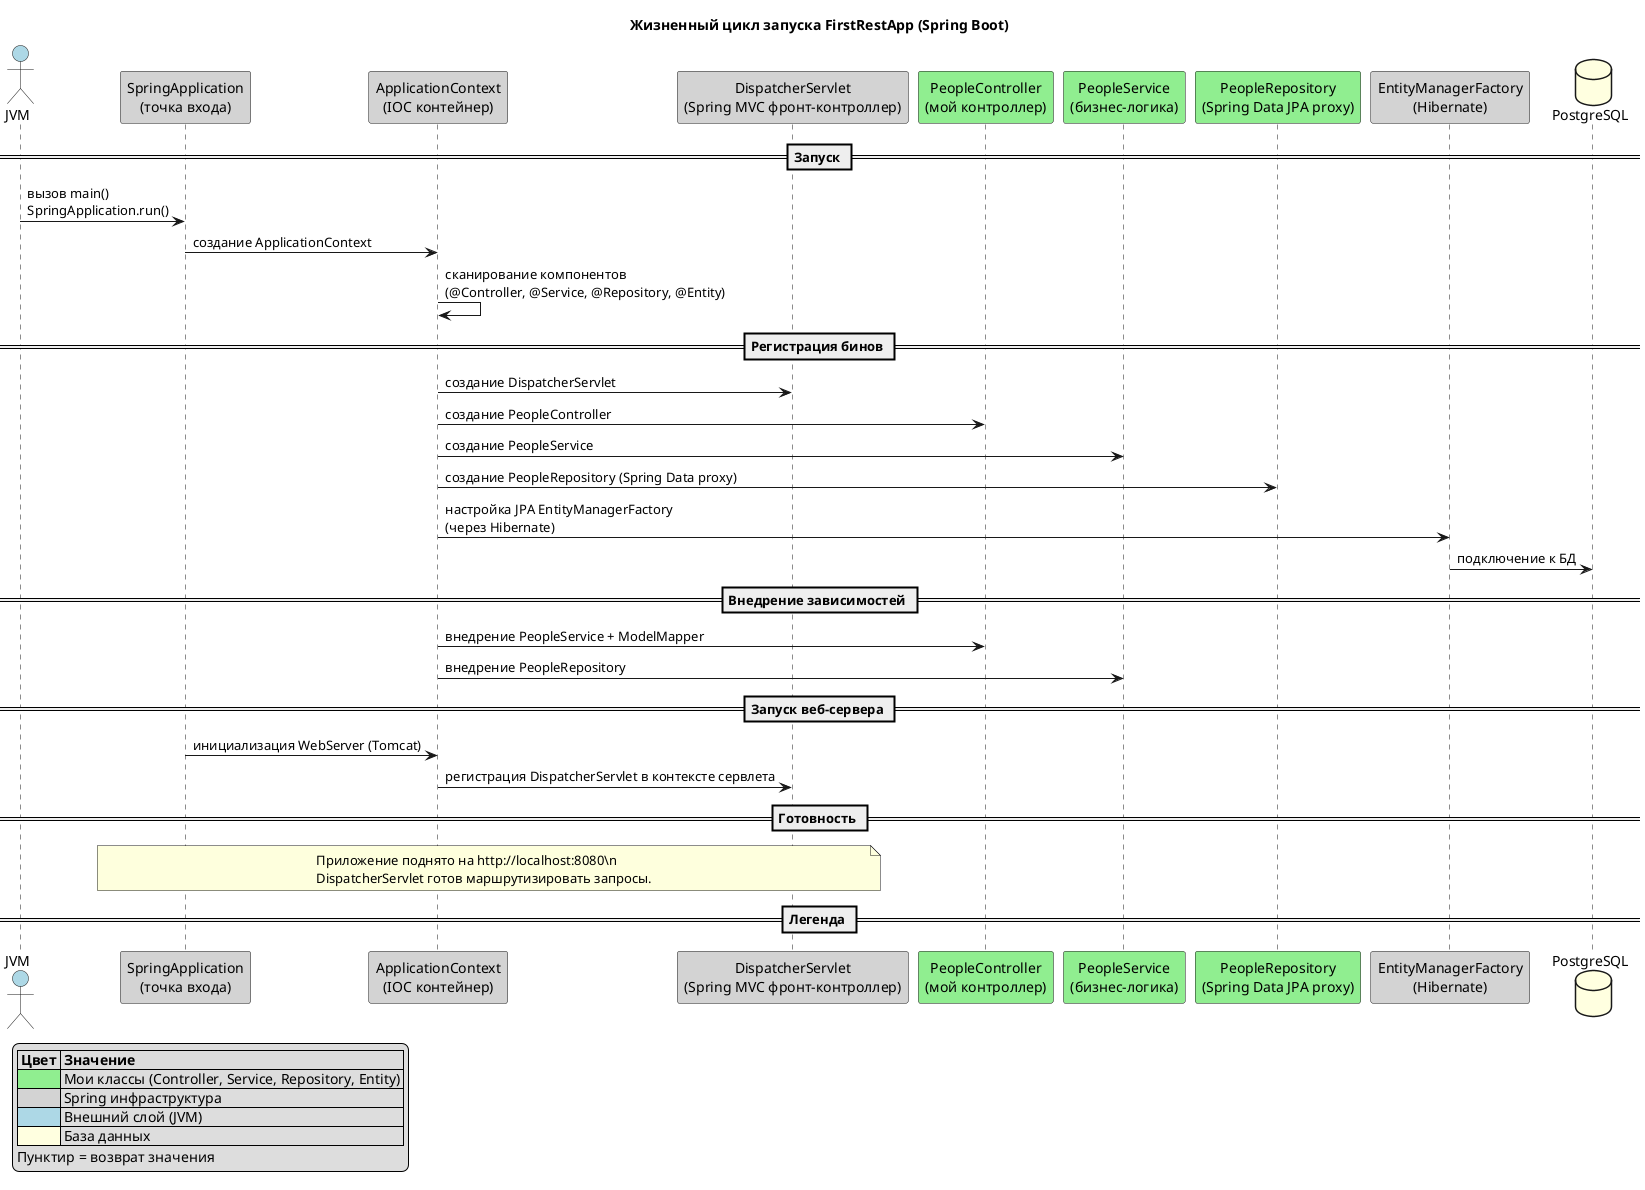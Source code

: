 @startuml
title Жизненный цикл запуска FirstRestApp (Spring Boot)

actor "JVM" as JVM #LightBlue
participant "SpringApplication\n(точка входа)" as SA #LightGray
participant "ApplicationContext\n(IOC контейнер)" as AC #LightGray
participant "DispatcherServlet\n(Spring MVC фронт-контроллер)" as DS #LightGray
participant "PeopleController\n(мой контроллер)" as PC #LightGreen
participant "PeopleService\n(бизнес-логика)" as PS #LightGreen
participant "PeopleRepository\n(Spring Data JPA proxy)" as PR #LightGreen
participant "EntityManagerFactory\n(Hibernate)" as EMF #LightGray
database "PostgreSQL" as DB #LightYellow

== Запуск ==
JVM -> SA : вызов main()\nSpringApplication.run()
SA -> AC : создание ApplicationContext
AC -> AC : сканирование компонентов\n(@Controller, @Service, @Repository, @Entity)

== Регистрация бинов ==
AC -> DS : создание DispatcherServlet
AC -> PC : создание PeopleController
AC -> PS : создание PeopleService
AC -> PR : создание PeopleRepository (Spring Data proxy)
AC -> EMF : настройка JPA EntityManagerFactory\n(через Hibernate)
EMF -> DB : подключение к БД

== Внедрение зависимостей ==
AC -> PC : внедрение PeopleService + ModelMapper
AC -> PS : внедрение PeopleRepository

== Запуск веб-сервера ==
SA -> AC : инициализация WebServer (Tomcat)
AC -> DS : регистрация DispatcherServlet в контексте сервлета

== Готовность ==
note over SA, DS
Приложение поднято на http://localhost:8080\n
DispatcherServlet готов маршрутизировать запросы.
end note

== Легенда ==
legend left
|= Цвет |= Значение |
|<#LightGreen>| Мои классы (Controller, Service, Repository, Entity) |
|<#LightGray>| Spring инфраструктура |
|<#LightBlue>| Внешний слой (JVM) |
|<#LightYellow>| База данных |
Пунктир = возврат значения
endlegend
@enduml
